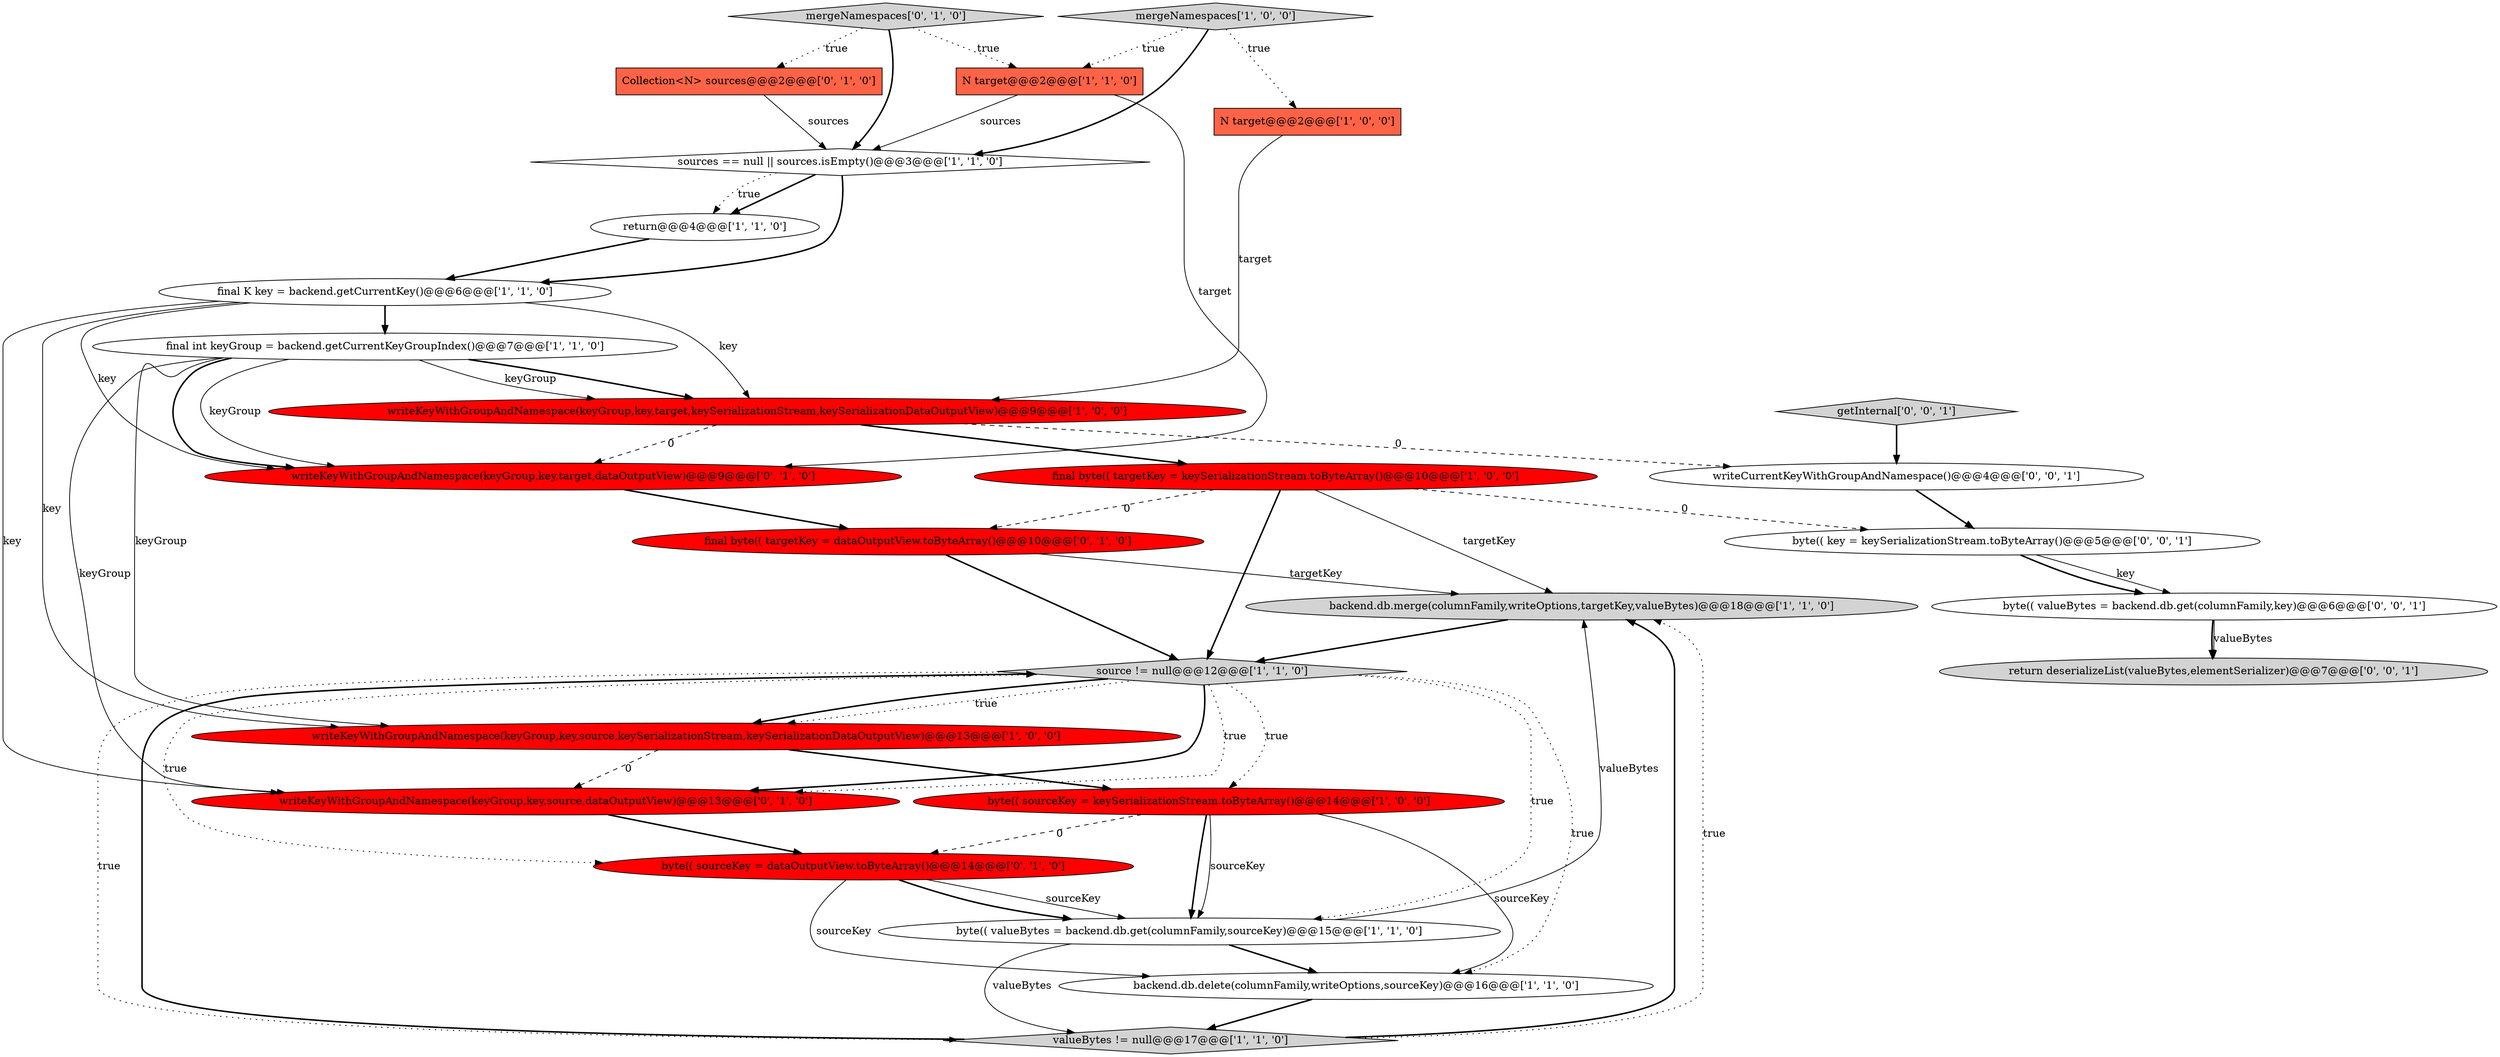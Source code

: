 digraph {
10 [style = filled, label = "mergeNamespaces['1', '0', '0']", fillcolor = lightgray, shape = diamond image = "AAA0AAABBB1BBB"];
18 [style = filled, label = "Collection<N> sources@@@2@@@['0', '1', '0']", fillcolor = tomato, shape = box image = "AAA0AAABBB2BBB"];
3 [style = filled, label = "return@@@4@@@['1', '1', '0']", fillcolor = white, shape = ellipse image = "AAA0AAABBB1BBB"];
1 [style = filled, label = "byte(( sourceKey = keySerializationStream.toByteArray()@@@14@@@['1', '0', '0']", fillcolor = red, shape = ellipse image = "AAA1AAABBB1BBB"];
5 [style = filled, label = "byte(( valueBytes = backend.db.get(columnFamily,sourceKey)@@@15@@@['1', '1', '0']", fillcolor = white, shape = ellipse image = "AAA0AAABBB1BBB"];
0 [style = filled, label = "backend.db.merge(columnFamily,writeOptions,targetKey,valueBytes)@@@18@@@['1', '1', '0']", fillcolor = lightgray, shape = ellipse image = "AAA0AAABBB1BBB"];
14 [style = filled, label = "final K key = backend.getCurrentKey()@@@6@@@['1', '1', '0']", fillcolor = white, shape = ellipse image = "AAA0AAABBB1BBB"];
4 [style = filled, label = "sources == null || sources.isEmpty()@@@3@@@['1', '1', '0']", fillcolor = white, shape = diamond image = "AAA0AAABBB1BBB"];
17 [style = filled, label = "byte(( sourceKey = dataOutputView.toByteArray()@@@14@@@['0', '1', '0']", fillcolor = red, shape = ellipse image = "AAA1AAABBB2BBB"];
2 [style = filled, label = "source != null@@@12@@@['1', '1', '0']", fillcolor = lightgray, shape = diamond image = "AAA0AAABBB1BBB"];
23 [style = filled, label = "writeCurrentKeyWithGroupAndNamespace()@@@4@@@['0', '0', '1']", fillcolor = white, shape = ellipse image = "AAA0AAABBB3BBB"];
15 [style = filled, label = "final byte(( targetKey = keySerializationStream.toByteArray()@@@10@@@['1', '0', '0']", fillcolor = red, shape = ellipse image = "AAA1AAABBB1BBB"];
13 [style = filled, label = "N target@@@2@@@['1', '1', '0']", fillcolor = tomato, shape = box image = "AAA0AAABBB1BBB"];
16 [style = filled, label = "writeKeyWithGroupAndNamespace(keyGroup,key,target,dataOutputView)@@@9@@@['0', '1', '0']", fillcolor = red, shape = ellipse image = "AAA1AAABBB2BBB"];
26 [style = filled, label = "getInternal['0', '0', '1']", fillcolor = lightgray, shape = diamond image = "AAA0AAABBB3BBB"];
7 [style = filled, label = "writeKeyWithGroupAndNamespace(keyGroup,key,target,keySerializationStream,keySerializationDataOutputView)@@@9@@@['1', '0', '0']", fillcolor = red, shape = ellipse image = "AAA1AAABBB1BBB"];
22 [style = filled, label = "return deserializeList(valueBytes,elementSerializer)@@@7@@@['0', '0', '1']", fillcolor = lightgray, shape = ellipse image = "AAA0AAABBB3BBB"];
25 [style = filled, label = "byte(( valueBytes = backend.db.get(columnFamily,key)@@@6@@@['0', '0', '1']", fillcolor = white, shape = ellipse image = "AAA0AAABBB3BBB"];
8 [style = filled, label = "final int keyGroup = backend.getCurrentKeyGroupIndex()@@@7@@@['1', '1', '0']", fillcolor = white, shape = ellipse image = "AAA0AAABBB1BBB"];
21 [style = filled, label = "final byte(( targetKey = dataOutputView.toByteArray()@@@10@@@['0', '1', '0']", fillcolor = red, shape = ellipse image = "AAA1AAABBB2BBB"];
11 [style = filled, label = "writeKeyWithGroupAndNamespace(keyGroup,key,source,keySerializationStream,keySerializationDataOutputView)@@@13@@@['1', '0', '0']", fillcolor = red, shape = ellipse image = "AAA1AAABBB1BBB"];
12 [style = filled, label = "backend.db.delete(columnFamily,writeOptions,sourceKey)@@@16@@@['1', '1', '0']", fillcolor = white, shape = ellipse image = "AAA0AAABBB1BBB"];
19 [style = filled, label = "mergeNamespaces['0', '1', '0']", fillcolor = lightgray, shape = diamond image = "AAA0AAABBB2BBB"];
24 [style = filled, label = "byte(( key = keySerializationStream.toByteArray()@@@5@@@['0', '0', '1']", fillcolor = white, shape = ellipse image = "AAA0AAABBB3BBB"];
20 [style = filled, label = "writeKeyWithGroupAndNamespace(keyGroup,key,source,dataOutputView)@@@13@@@['0', '1', '0']", fillcolor = red, shape = ellipse image = "AAA1AAABBB2BBB"];
6 [style = filled, label = "valueBytes != null@@@17@@@['1', '1', '0']", fillcolor = lightgray, shape = diamond image = "AAA0AAABBB1BBB"];
9 [style = filled, label = "N target@@@2@@@['1', '0', '0']", fillcolor = tomato, shape = box image = "AAA0AAABBB1BBB"];
2->20 [style = dotted, label="true"];
1->5 [style = bold, label=""];
8->16 [style = bold, label=""];
4->3 [style = bold, label=""];
17->5 [style = bold, label=""];
8->7 [style = solid, label="keyGroup"];
4->14 [style = bold, label=""];
15->2 [style = bold, label=""];
2->20 [style = bold, label=""];
20->17 [style = bold, label=""];
11->20 [style = dashed, label="0"];
7->23 [style = dashed, label="0"];
1->12 [style = solid, label="sourceKey"];
25->22 [style = bold, label=""];
8->16 [style = solid, label="keyGroup"];
11->1 [style = bold, label=""];
14->16 [style = solid, label="key"];
7->16 [style = dashed, label="0"];
24->25 [style = solid, label="key"];
2->17 [style = dotted, label="true"];
3->14 [style = bold, label=""];
0->2 [style = bold, label=""];
15->24 [style = dashed, label="0"];
19->18 [style = dotted, label="true"];
15->21 [style = dashed, label="0"];
6->0 [style = bold, label=""];
19->13 [style = dotted, label="true"];
10->9 [style = dotted, label="true"];
12->6 [style = bold, label=""];
5->0 [style = solid, label="valueBytes"];
25->22 [style = solid, label="valueBytes"];
8->7 [style = bold, label=""];
21->2 [style = bold, label=""];
2->11 [style = dotted, label="true"];
6->2 [style = bold, label=""];
17->5 [style = solid, label="sourceKey"];
14->20 [style = solid, label="key"];
23->24 [style = bold, label=""];
1->17 [style = dashed, label="0"];
4->3 [style = dotted, label="true"];
21->0 [style = solid, label="targetKey"];
10->13 [style = dotted, label="true"];
5->12 [style = bold, label=""];
14->11 [style = solid, label="key"];
2->1 [style = dotted, label="true"];
2->6 [style = dotted, label="true"];
16->21 [style = bold, label=""];
24->25 [style = bold, label=""];
26->23 [style = bold, label=""];
17->12 [style = solid, label="sourceKey"];
15->0 [style = solid, label="targetKey"];
9->7 [style = solid, label="target"];
13->4 [style = solid, label="sources"];
5->6 [style = solid, label="valueBytes"];
2->12 [style = dotted, label="true"];
10->4 [style = bold, label=""];
7->15 [style = bold, label=""];
8->20 [style = solid, label="keyGroup"];
8->11 [style = solid, label="keyGroup"];
14->8 [style = bold, label=""];
18->4 [style = solid, label="sources"];
19->4 [style = bold, label=""];
6->0 [style = dotted, label="true"];
2->5 [style = dotted, label="true"];
14->7 [style = solid, label="key"];
2->11 [style = bold, label=""];
13->16 [style = solid, label="target"];
1->5 [style = solid, label="sourceKey"];
}
